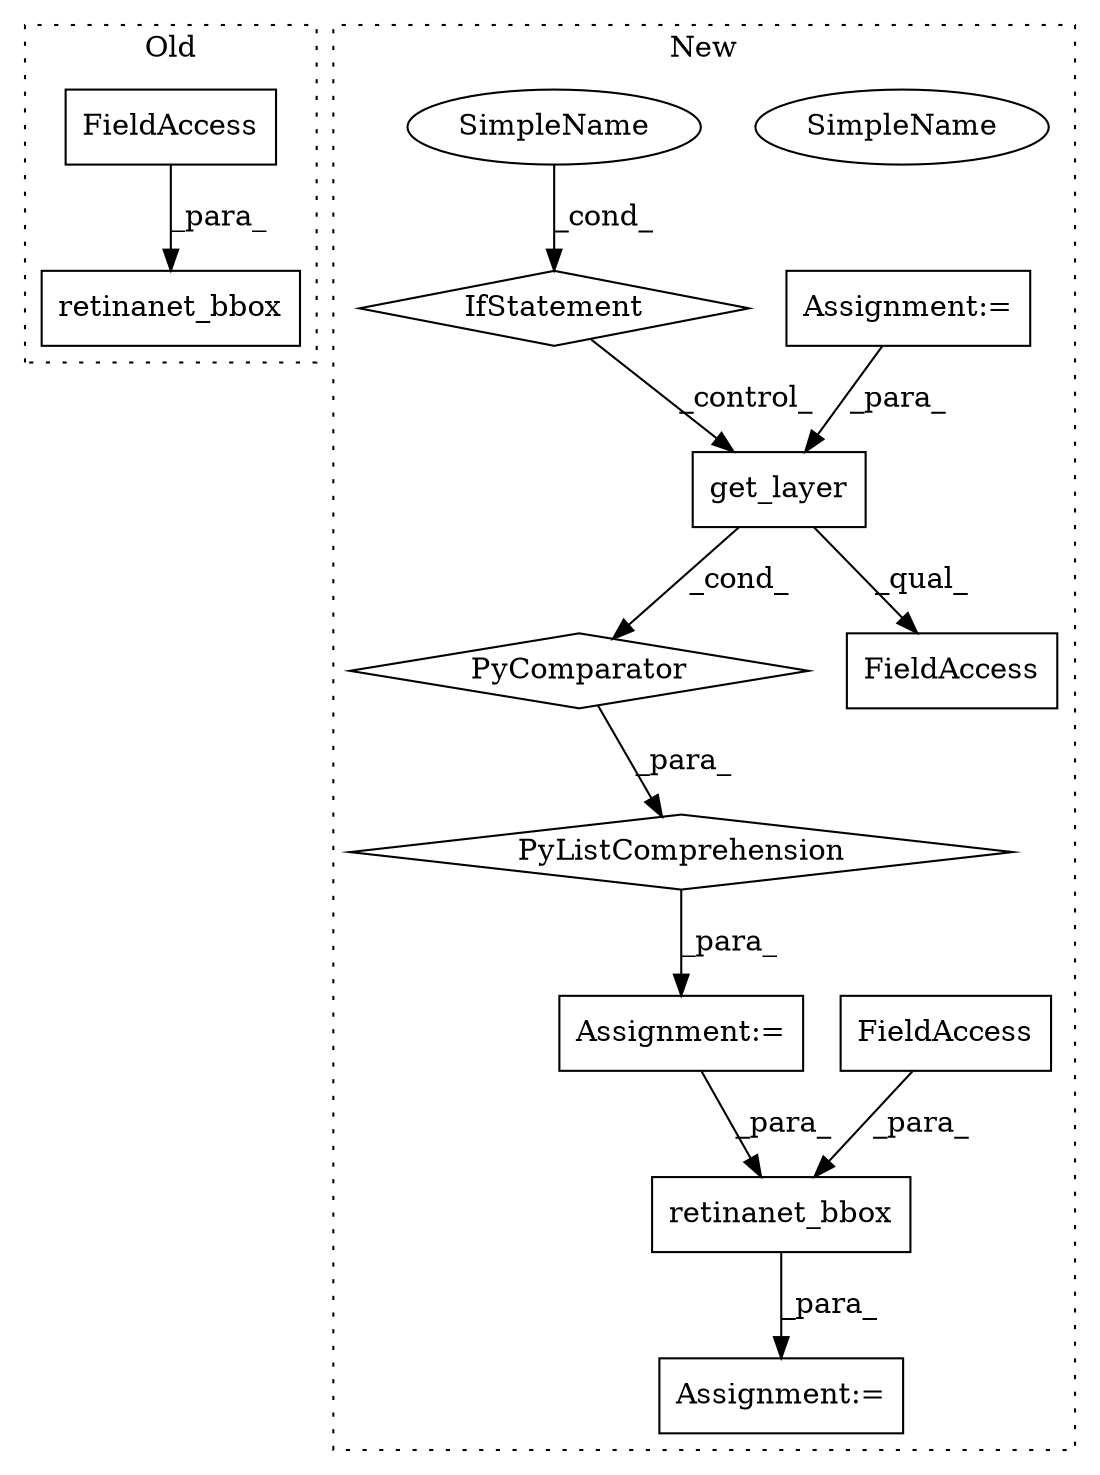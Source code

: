 digraph G {
subgraph cluster0 {
1 [label="retinanet_bbox" a="32" s="2142,2242" l="15,1" shape="box"];
3 [label="FieldAccess" a="22" s="2236" l="6" shape="box"];
label = "Old";
style="dotted";
}
subgraph cluster1 {
2 [label="retinanet_bbox" a="32" s="2414,2468" l="15,1" shape="box"];
4 [label="FieldAccess" a="22" s="2462" l="6" shape="box"];
5 [label="Assignment:=" a="7" s="2360" l="30" shape="box"];
6 [label="PyComparator" a="113" s="2360" l="30" shape="diamond"];
7 [label="get_layer" a="32" s="2277,2291" l="10,1" shape="box"];
8 [label="SimpleName" a="42" s="2385" l="5" shape="ellipse"];
9 [label="IfStatement" a="25" s="2360" l="30" shape="diamond"];
10 [label="FieldAccess" a="22" s="2270" l="29" shape="box"];
11 [label="Assignment:=" a="7" s="2403" l="1" shape="box"];
12 [label="Assignment:=" a="7" s="2258" l="12" shape="box"];
13 [label="PyListComprehension" a="109" s="2270" l="128" shape="diamond"];
14 [label="SimpleName" a="42" s="2385" l="5" shape="ellipse"];
label = "New";
style="dotted";
}
2 -> 11 [label="_para_"];
3 -> 1 [label="_para_"];
4 -> 2 [label="_para_"];
5 -> 7 [label="_para_"];
6 -> 13 [label="_para_"];
7 -> 6 [label="_cond_"];
7 -> 10 [label="_qual_"];
9 -> 7 [label="_control_"];
12 -> 2 [label="_para_"];
13 -> 12 [label="_para_"];
14 -> 9 [label="_cond_"];
}